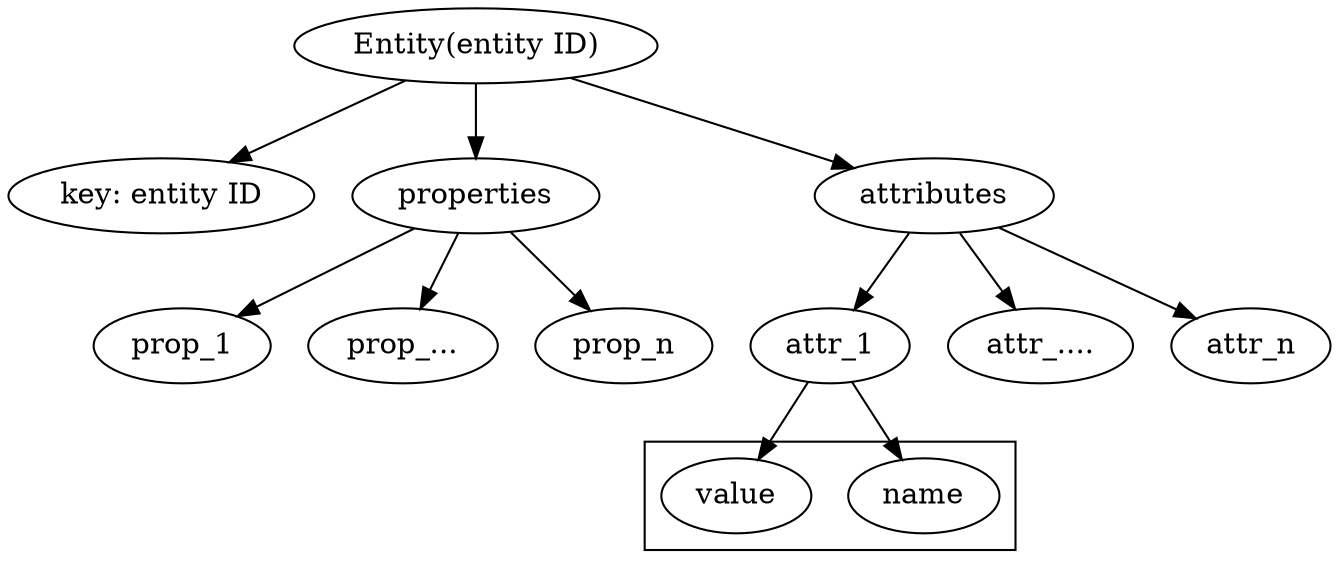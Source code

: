 digraph entity {
	Entities[label="Entity(entity ID)"];
	Entities -> key;
	key [label="key: entity ID"];
	properties;
	attributes;
	Entities -> properties;
	Entities -> attributes;
	properties -> prop_1;
	properties -> prop_x;
	properties -> prop_n;
	prop_x [label="prop_..."];
	attributes -> attr_1;
	attributes -> attr_x;
	attributes -> attr_n;
	attr_x [label="attr_...."];
	attr_1 -> name;
	attr_1 -> value;
	subgraph cluster_0 {
		name;
		value;
	}
}